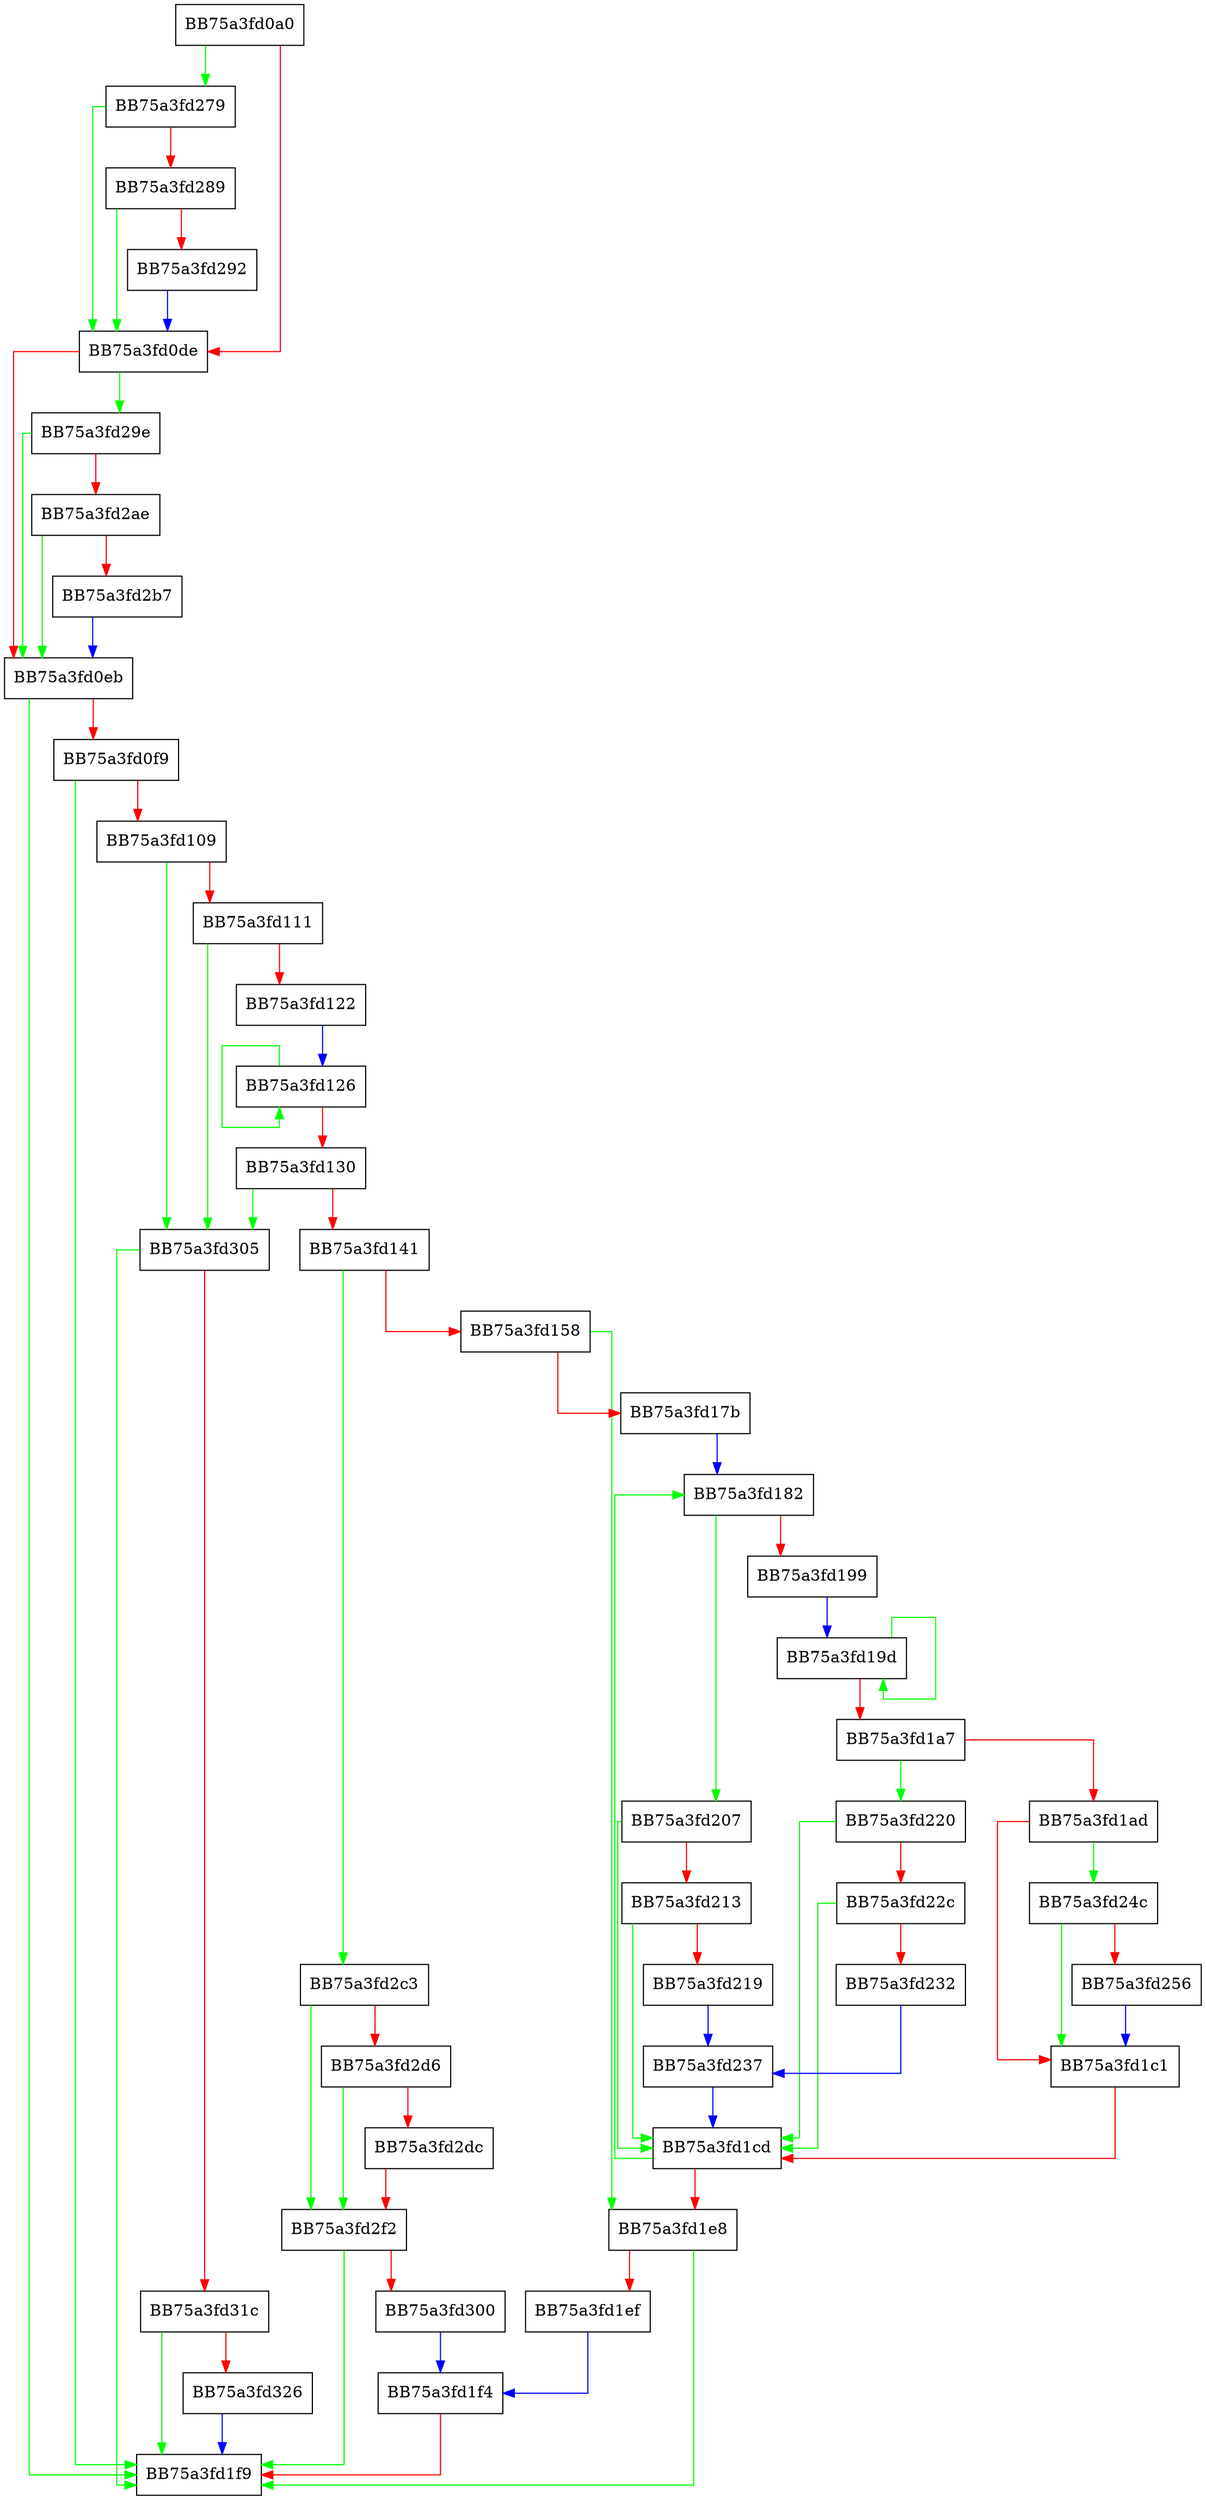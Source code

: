 digraph FinalizeInitSpynetSigLoader {
  node [shape="box"];
  graph [splines=ortho];
  BB75a3fd0a0 -> BB75a3fd279 [color="green"];
  BB75a3fd0a0 -> BB75a3fd0de [color="red"];
  BB75a3fd0de -> BB75a3fd29e [color="green"];
  BB75a3fd0de -> BB75a3fd0eb [color="red"];
  BB75a3fd0eb -> BB75a3fd1f9 [color="green"];
  BB75a3fd0eb -> BB75a3fd0f9 [color="red"];
  BB75a3fd0f9 -> BB75a3fd1f9 [color="green"];
  BB75a3fd0f9 -> BB75a3fd109 [color="red"];
  BB75a3fd109 -> BB75a3fd305 [color="green"];
  BB75a3fd109 -> BB75a3fd111 [color="red"];
  BB75a3fd111 -> BB75a3fd305 [color="green"];
  BB75a3fd111 -> BB75a3fd122 [color="red"];
  BB75a3fd122 -> BB75a3fd126 [color="blue"];
  BB75a3fd126 -> BB75a3fd126 [color="green"];
  BB75a3fd126 -> BB75a3fd130 [color="red"];
  BB75a3fd130 -> BB75a3fd305 [color="green"];
  BB75a3fd130 -> BB75a3fd141 [color="red"];
  BB75a3fd141 -> BB75a3fd2c3 [color="green"];
  BB75a3fd141 -> BB75a3fd158 [color="red"];
  BB75a3fd158 -> BB75a3fd1e8 [color="green"];
  BB75a3fd158 -> BB75a3fd17b [color="red"];
  BB75a3fd17b -> BB75a3fd182 [color="blue"];
  BB75a3fd182 -> BB75a3fd207 [color="green"];
  BB75a3fd182 -> BB75a3fd199 [color="red"];
  BB75a3fd199 -> BB75a3fd19d [color="blue"];
  BB75a3fd19d -> BB75a3fd19d [color="green"];
  BB75a3fd19d -> BB75a3fd1a7 [color="red"];
  BB75a3fd1a7 -> BB75a3fd220 [color="green"];
  BB75a3fd1a7 -> BB75a3fd1ad [color="red"];
  BB75a3fd1ad -> BB75a3fd24c [color="green"];
  BB75a3fd1ad -> BB75a3fd1c1 [color="red"];
  BB75a3fd1c1 -> BB75a3fd1cd [color="red"];
  BB75a3fd1cd -> BB75a3fd182 [color="green"];
  BB75a3fd1cd -> BB75a3fd1e8 [color="red"];
  BB75a3fd1e8 -> BB75a3fd1f9 [color="green"];
  BB75a3fd1e8 -> BB75a3fd1ef [color="red"];
  BB75a3fd1ef -> BB75a3fd1f4 [color="blue"];
  BB75a3fd1f4 -> BB75a3fd1f9 [color="red"];
  BB75a3fd207 -> BB75a3fd1cd [color="green"];
  BB75a3fd207 -> BB75a3fd213 [color="red"];
  BB75a3fd213 -> BB75a3fd1cd [color="green"];
  BB75a3fd213 -> BB75a3fd219 [color="red"];
  BB75a3fd219 -> BB75a3fd237 [color="blue"];
  BB75a3fd220 -> BB75a3fd1cd [color="green"];
  BB75a3fd220 -> BB75a3fd22c [color="red"];
  BB75a3fd22c -> BB75a3fd1cd [color="green"];
  BB75a3fd22c -> BB75a3fd232 [color="red"];
  BB75a3fd232 -> BB75a3fd237 [color="blue"];
  BB75a3fd237 -> BB75a3fd1cd [color="blue"];
  BB75a3fd24c -> BB75a3fd1c1 [color="green"];
  BB75a3fd24c -> BB75a3fd256 [color="red"];
  BB75a3fd256 -> BB75a3fd1c1 [color="blue"];
  BB75a3fd279 -> BB75a3fd0de [color="green"];
  BB75a3fd279 -> BB75a3fd289 [color="red"];
  BB75a3fd289 -> BB75a3fd0de [color="green"];
  BB75a3fd289 -> BB75a3fd292 [color="red"];
  BB75a3fd292 -> BB75a3fd0de [color="blue"];
  BB75a3fd29e -> BB75a3fd0eb [color="green"];
  BB75a3fd29e -> BB75a3fd2ae [color="red"];
  BB75a3fd2ae -> BB75a3fd0eb [color="green"];
  BB75a3fd2ae -> BB75a3fd2b7 [color="red"];
  BB75a3fd2b7 -> BB75a3fd0eb [color="blue"];
  BB75a3fd2c3 -> BB75a3fd2f2 [color="green"];
  BB75a3fd2c3 -> BB75a3fd2d6 [color="red"];
  BB75a3fd2d6 -> BB75a3fd2f2 [color="green"];
  BB75a3fd2d6 -> BB75a3fd2dc [color="red"];
  BB75a3fd2dc -> BB75a3fd2f2 [color="red"];
  BB75a3fd2f2 -> BB75a3fd1f9 [color="green"];
  BB75a3fd2f2 -> BB75a3fd300 [color="red"];
  BB75a3fd300 -> BB75a3fd1f4 [color="blue"];
  BB75a3fd305 -> BB75a3fd1f9 [color="green"];
  BB75a3fd305 -> BB75a3fd31c [color="red"];
  BB75a3fd31c -> BB75a3fd1f9 [color="green"];
  BB75a3fd31c -> BB75a3fd326 [color="red"];
  BB75a3fd326 -> BB75a3fd1f9 [color="blue"];
}